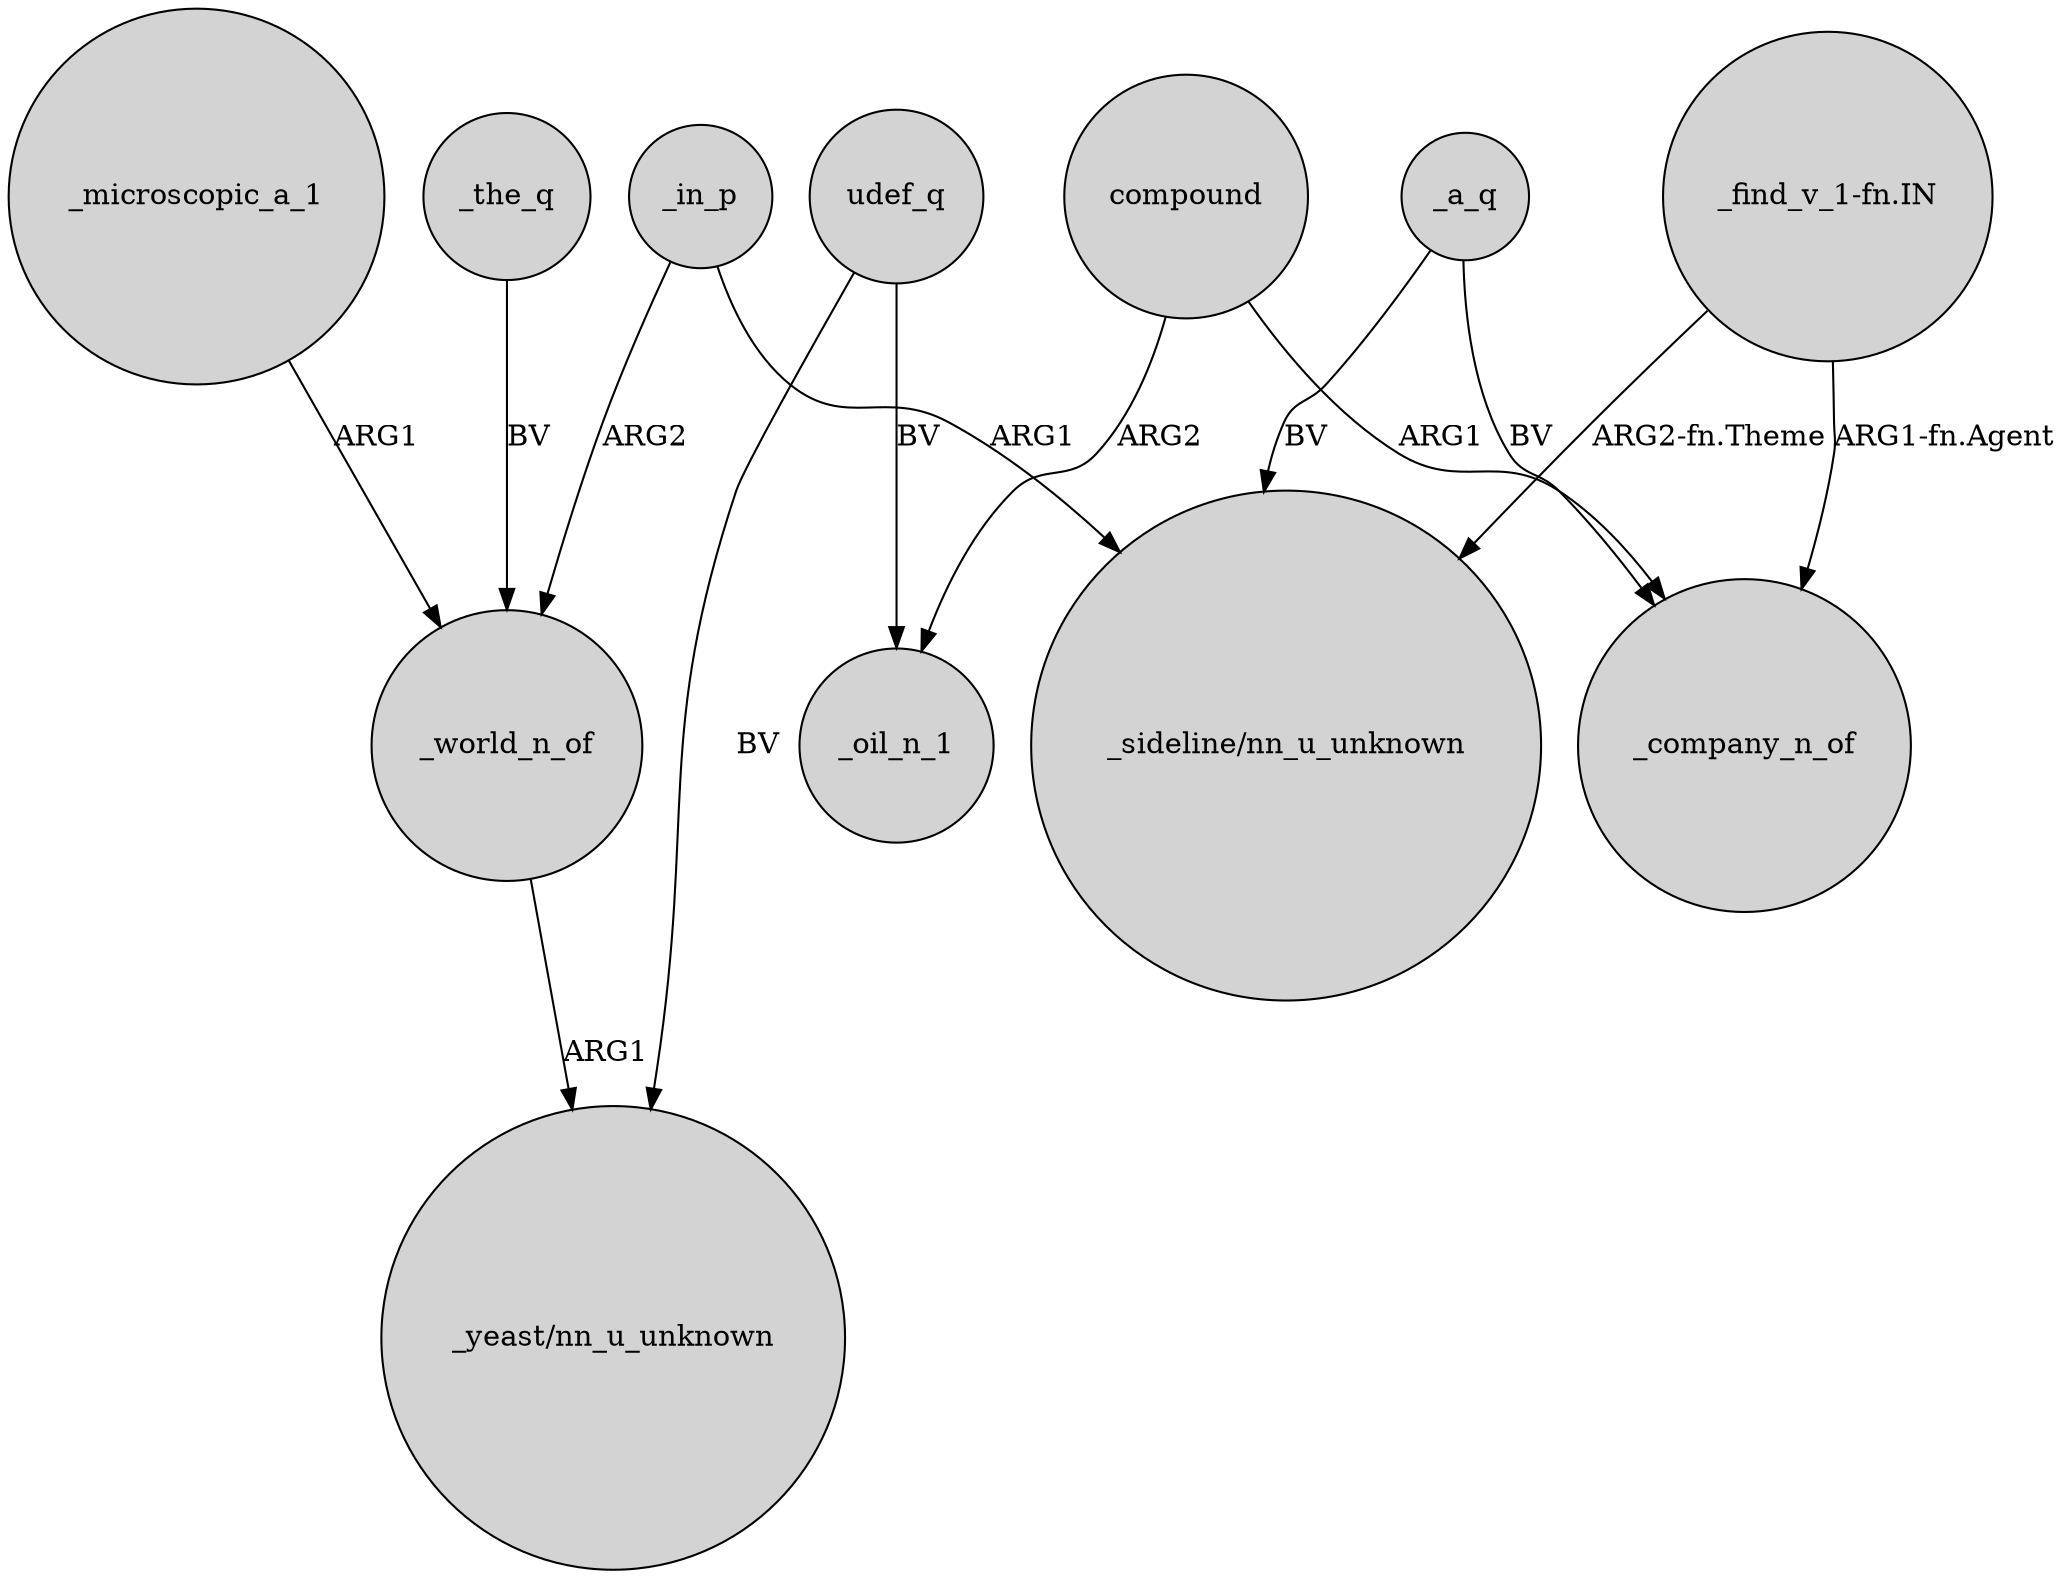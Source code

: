 digraph {
	node [shape=circle style=filled]
	udef_q -> "_yeast/nn_u_unknown" [label=BV]
	_microscopic_a_1 -> _world_n_of [label=ARG1]
	_world_n_of -> "_yeast/nn_u_unknown" [label=ARG1]
	"_find_v_1-fn.IN" -> "_sideline/nn_u_unknown" [label="ARG2-fn.Theme"]
	_in_p -> _world_n_of [label=ARG2]
	_the_q -> _world_n_of [label=BV]
	"_find_v_1-fn.IN" -> _company_n_of [label="ARG1-fn.Agent"]
	_in_p -> "_sideline/nn_u_unknown" [label=ARG1]
	_a_q -> "_sideline/nn_u_unknown" [label=BV]
	_a_q -> _company_n_of [label=BV]
	udef_q -> _oil_n_1 [label=BV]
	compound -> _company_n_of [label=ARG1]
	compound -> _oil_n_1 [label=ARG2]
}
